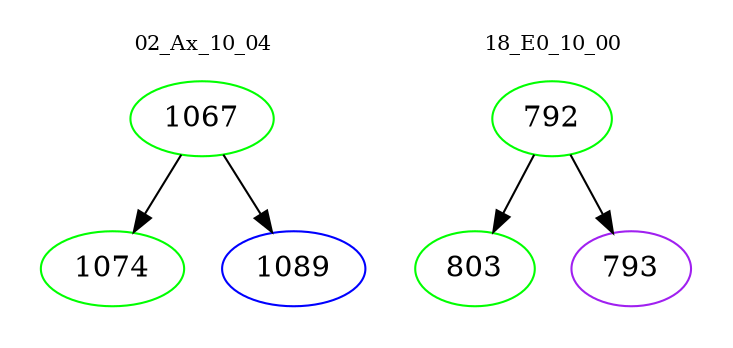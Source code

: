 digraph{
subgraph cluster_0 {
color = white
label = "02_Ax_10_04";
fontsize=10;
T0_1067 [label="1067", color="green"]
T0_1067 -> T0_1074 [color="black"]
T0_1074 [label="1074", color="green"]
T0_1067 -> T0_1089 [color="black"]
T0_1089 [label="1089", color="blue"]
}
subgraph cluster_1 {
color = white
label = "18_E0_10_00";
fontsize=10;
T1_792 [label="792", color="green"]
T1_792 -> T1_803 [color="black"]
T1_803 [label="803", color="green"]
T1_792 -> T1_793 [color="black"]
T1_793 [label="793", color="purple"]
}
}
